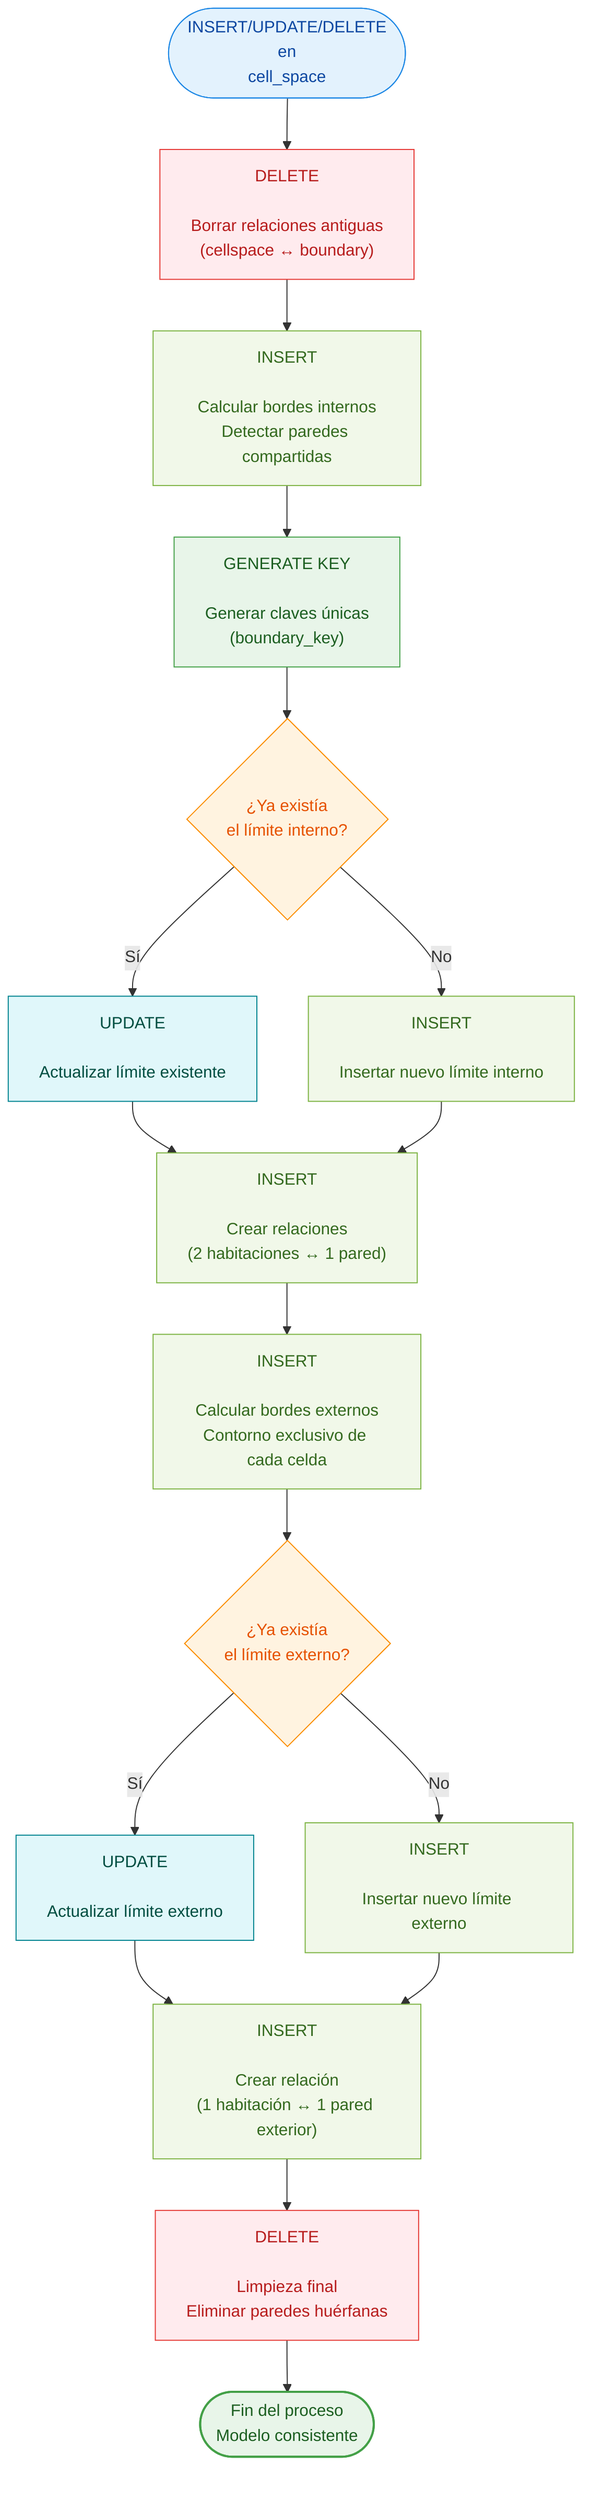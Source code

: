 %% rebuild_cell_boundaries() - Diagrama de flujo
%% Reconstrucción de límites (cellBoundary) a partir de cellSpace
flowchart TB
    A(["INSERT/UPDATE/DELETE<br> en<br> cell_space"]) --> B["DELETE<br/><br/>Borrar relaciones antiguas<br/>(cellspace ↔ boundary)"]

    B --> C["INSERT<br/><br/>Calcular bordes internos<br/>Detectar paredes compartidas"]
    C --> D["GENERATE KEY<br/><br/>Generar claves únicas<br/>(boundary_key)"]
    D --> E{"¿Ya existía<br/>el límite interno?"}

    E -- "Sí" --> F["UPDATE<br/><br/>Actualizar límite existente"]
    E -- "No" --> G["INSERT<br/><br/>Insertar nuevo límite interno"]

    F --> H["INSERT<br/><br/>Crear relaciones<br/>(2 habitaciones ↔ 1 pared)"]
    G --> H

    H --> I["INSERT<br/><br/>Calcular bordes externos<br/>Contorno exclusivo de cada celda"]
    I --> J{"¿Ya existía<br/>el límite externo?"}

    J -- "Sí" --> K["UPDATE<br/><br/>Actualizar límite externo"]
    J -- "No" --> L["INSERT<br/><br/>Insertar nuevo límite externo"]

    K --> M["INSERT<br/><br/>Crear relación<br/>(1 habitación ↔ 1 pared exterior)"]
    L --> M

    M --> N["DELETE<br/><br/>Limpieza final<br/>Eliminar paredes huérfanas"]
    N --> Z(["Fin del proceso<br/>Modelo consistente"])

    %% Estilos
    classDef startend fill:#E3F2FD,stroke:#1E88E5,color:#0D47A1,stroke-width:1px
    classDef process fill:#E8F5E9,stroke:#43A047,color:#1B5E20,stroke-width:1px
    classDef decision fill:#FFF3E0,stroke:#FB8C00,color:#E65100,stroke-width:1px
    classDef update fill:#E0F7FA,stroke:#00838F,color:#004D40,stroke-width:1px
    classDef insert fill:#F1F8E9,stroke:#7CB342,color:#33691E,stroke-width:1px
    classDef clean fill:#FFEBEE,stroke:#E53935,color:#B71C1C,stroke-width:1px
    classDef ok fill:#E8F5E9,stroke:#43A047,color:#1B5E20,stroke-width:2px

    A:::startend
    B:::clean
    C:::insert
    D:::process
    E:::decision
    F:::update
    G:::insert
    H:::insert
    I:::insert
    J:::decision
    K:::update
    L:::insert
    M:::insert
    N:::clean
    Z:::ok